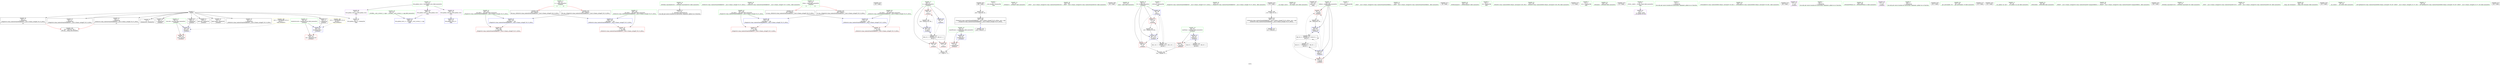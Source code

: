 digraph "SVFG" {
	label="SVFG";

	Node0x5588fecbd500 [shape=record,color=grey,label="{NodeID: 0\nNullPtr}"];
	Node0x5588fecbd500 -> Node0x5588fedaf060[style=solid];
	Node0x5588fecbd500 -> Node0x5588fedb0180[style=solid];
	Node0x5588fecbd500 -> Node0x5588fedb0250[style=solid];
	Node0x5588fecbd500 -> Node0x5588fedb0320[style=solid];
	Node0x5588fecbd500 -> Node0x5588fedb03f0[style=solid];
	Node0x5588fecbd500 -> Node0x5588fedb04c0[style=solid];
	Node0x5588fecbd500 -> Node0x5588fedb0590[style=solid];
	Node0x5588fecbd500 -> Node0x5588fedb0660[style=solid];
	Node0x5588fecbd500 -> Node0x5588fedb0730[style=solid];
	Node0x5588fecbd500 -> Node0x5588fedb0800[style=solid];
	Node0x5588fecbd500 -> Node0x5588fedb1fe0[style=solid];
	Node0x5588fedaf200 [shape=record,color=blue,label="{NodeID: 97\n190\<--188\n__lhs.addr\<--__lhs\n_ZStgtIcSt11char_traitsIcESaIcEEbRKNSt7__cxx1112basic_stringIT_T0_T1_EESA_\n}"];
	Node0x5588fedaf200 -> Node0x5588fedb1c40[style=dashed];
	Node0x5588fedad1d0 [shape=record,color=green,label="{NodeID: 14\n28\<--34\n_ZNSt8ios_base4InitD1Ev\<--_ZNSt8ios_base4InitD1Ev_field_insensitive\n}"];
	Node0x5588fedad1d0 -> Node0x5588fedb08d0[style=solid];
	Node0x5588fedade20 [shape=record,color=green,label="{NodeID: 28\n92\<--93\n_ZStltIcSt11char_traitsIcESaIcEEbRKNSt7__cxx1112basic_stringIT_T0_T1_EESA_\<--_ZStltIcSt11char_traitsIcESaIcEEbRKNSt7__cxx1112basic_stringIT_T0_T1_EESA__field_insensitive\n}"];
	Node0x5588fedc6f20 [shape=record,color=black,label="{NodeID: 208\n230 = PHI(182, 202, )\n0th arg __clang_call_terminate }"];
	Node0x5588fedaeb90 [shape=record,color=green,label="{NodeID: 42\n192\<--193\n__rhs.addr\<--__rhs.addr_field_insensitive\n_ZStgtIcSt11char_traitsIcESaIcEEbRKNSt7__cxx1112basic_stringIT_T0_T1_EESA_\n}"];
	Node0x5588fedaeb90 -> Node0x5588fedb1d10[style=solid];
	Node0x5588fedaeb90 -> Node0x5588fedaf2d0[style=solid];
	Node0x5588fedca5c0 [shape=record,color=black,label="{NodeID: 222\n135 = PHI()\n}"];
	Node0x5588fedb0800 [shape=record,color=black,label="{NodeID: 56\n202\<--3\n\<--dummyVal\n_ZStgtIcSt11char_traitsIcESaIcEEbRKNSt7__cxx1112basic_stringIT_T0_T1_EESA_\n|{<s0>24}}"];
	Node0x5588fedb0800:s0 -> Node0x5588fedc6f20[style=solid,color=red];
	Node0x5588fedb1420 [shape=record,color=red,label="{NodeID: 70\n143\<--46\n\<--i\n_Z5Moistv\n}"];
	Node0x5588fedb1420 -> Node0x5588fedb7580[style=solid];
	Node0x5588fedb7700 [shape=record,color=grey,label="{NodeID: 167\n199 = cmp(198, 63, )\n}"];
	Node0x5588fedb7700 -> Node0x5588fedb0b70[style=solid];
	Node0x5588fedb1fe0 [shape=record,color=blue, style = dotted,label="{NodeID: 84\n247\<--3\nllvm.global_ctors_2\<--dummyVal\nGlob }"];
	Node0x5588fed995b0 [shape=record,color=green,label="{NodeID: 1\n7\<--1\n__dso_handle\<--dummyObj\nGlob }"];
	Node0x5588fedaf2d0 [shape=record,color=blue,label="{NodeID: 98\n192\<--189\n__rhs.addr\<--__rhs\n_ZStgtIcSt11char_traitsIcESaIcEEbRKNSt7__cxx1112basic_stringIT_T0_T1_EESA_\n}"];
	Node0x5588fedaf2d0 -> Node0x5588fedb1d10[style=dashed];
	Node0x5588fedad2d0 [shape=record,color=green,label="{NodeID: 15\n41\<--42\n_Z5Moistv\<--_Z5Moistv_field_insensitive\n}"];
	Node0x5588fedadf20 [shape=record,color=green,label="{NodeID: 29\n105\<--106\n_ZNSt7__cxx1112basic_stringIcSt11char_traitsIcESaIcEED1Ev\<--_ZNSt7__cxx1112basic_stringIcSt11char_traitsIcESaIcEED1Ev_field_insensitive\n}"];
	Node0x5588fedc9870 [shape=record,color=black,label="{NodeID: 209\n64 = PHI()\n}"];
	Node0x5588fedaec60 [shape=record,color=green,label="{NodeID: 43\n221\<--222\nmain\<--main_field_insensitive\n}"];
	Node0x5588fedb08d0 [shape=record,color=black,label="{NodeID: 57\n27\<--28\n\<--_ZNSt8ios_base4InitD1Ev\nCan only get source location for instruction, argument, global var or function.}"];
	Node0x5588fedb14f0 [shape=record,color=red,label="{NodeID: 71\n87\<--48\n\<--caseNum\n_Z5Moistv\n}"];
	Node0x5588fedb14f0 -> Node0x5588fedb7880[style=solid];
	Node0x5588fedb7880 [shape=record,color=grey,label="{NodeID: 168\n88 = cmp(86, 87, )\n}"];
	Node0x5588fedb20e0 [shape=record,color=blue,label="{NodeID: 85\n44\<--63\nnumOfCases\<--\n_Z5Moistv\n}"];
	Node0x5588fedb20e0 -> Node0x5588fedb11b0[style=dashed];
	Node0x5588fed99d20 [shape=record,color=green,label="{NodeID: 2\n8\<--1\n_ZSt3cin\<--dummyObj\nGlob }"];
	Node0x5588fedad3d0 [shape=record,color=green,label="{NodeID: 16\n44\<--45\nnumOfCases\<--numOfCases_field_insensitive\n_Z5Moistv\n}"];
	Node0x5588fedad3d0 -> Node0x5588fedb11b0[style=solid];
	Node0x5588fedad3d0 -> Node0x5588fedb20e0[style=solid];
	Node0x5588fedae020 [shape=record,color=green,label="{NodeID: 30\n110\<--111\n_ZStgtIcSt11char_traitsIcESaIcEEbRKNSt7__cxx1112basic_stringIT_T0_T1_EESA_\<--_ZStgtIcSt11char_traitsIcESaIcEEbRKNSt7__cxx1112basic_stringIT_T0_T1_EESA__field_insensitive\n}"];
	Node0x5588fedc9940 [shape=record,color=black,label="{NodeID: 210\n176 = PHI()\n}"];
	Node0x5588fedc9940 -> Node0x5588fedb7a00[style=solid];
	Node0x5588fedaed60 [shape=record,color=green,label="{NodeID: 44\n232\<--233\n__cxa_begin_catch\<--__cxa_begin_catch_field_insensitive\n}"];
	Node0x5588fedb09d0 [shape=record,color=black,label="{NodeID: 58\n223\<--63\nmain_ret\<--\nmain\n}"];
	Node0x5588fedb15c0 [shape=record,color=red,label="{NodeID: 72\n95\<--50\n\<--dollars\n_Z5Moistv\n}"];
	Node0x5588fedb15c0 -> Node0x5588fedb7280[style=solid];
	Node0x5588fedb7a00 [shape=record,color=grey,label="{NodeID: 169\n179 = cmp(176, 63, )\n}"];
	Node0x5588fedb7a00 -> Node0x5588fedb0aa0[style=solid];
	Node0x5588fedb21b0 [shape=record,color=blue,label="{NodeID: 86\n46\<--68\ni\<--\n_Z5Moistv\n}"];
	Node0x5588fedb21b0 -> Node0x5588fedbd850[style=dashed];
	Node0x5588fed99db0 [shape=record,color=green,label="{NodeID: 3\n9\<--1\n_ZSt4cout\<--dummyObj\nGlob }"];
	Node0x5588fedad4a0 [shape=record,color=green,label="{NodeID: 17\n46\<--47\ni\<--i_field_insensitive\n_Z5Moistv\n}"];
	Node0x5588fedad4a0 -> Node0x5588fedb1280[style=solid];
	Node0x5588fedad4a0 -> Node0x5588fedb1350[style=solid];
	Node0x5588fedad4a0 -> Node0x5588fedb1420[style=solid];
	Node0x5588fedad4a0 -> Node0x5588fedb21b0[style=solid];
	Node0x5588fedad4a0 -> Node0x5588fedb2830[style=solid];
	Node0x5588fedae120 [shape=record,color=green,label="{NodeID: 31\n114\<--115\n_ZNSt7__cxx1112basic_stringIcSt11char_traitsIcESaIcEEaSERKS4_\<--_ZNSt7__cxx1112basic_stringIcSt11char_traitsIcESaIcEEaSERKS4__field_insensitive\n}"];
	Node0x5588fedc9a40 [shape=record,color=black,label="{NodeID: 211\n26 = PHI()\n}"];
	Node0x5588fedaee60 [shape=record,color=green,label="{NodeID: 45\n235\<--236\n_ZSt9terminatev\<--_ZSt9terminatev_field_insensitive\n}"];
	Node0x5588fedb0aa0 [shape=record,color=black,label="{NodeID: 59\n165\<--179\n_ZStltIcSt11char_traitsIcESaIcEEbRKNSt7__cxx1112basic_stringIT_T0_T1_EESA__ret\<--cmp\n_ZStltIcSt11char_traitsIcESaIcEEbRKNSt7__cxx1112basic_stringIT_T0_T1_EESA_\n|{<s0>9}}"];
	Node0x5588fedb0aa0:s0 -> Node0x5588fedc9de0[style=solid,color=blue];
	Node0x5588fedb1690 [shape=record,color=red,label="{NodeID: 73\n133\<--50\n\<--dollars\n_Z5Moistv\n}"];
	Node0x5588fedb7b80 [shape=record,color=grey,label="{NodeID: 170\n72 = cmp(70, 71, )\n}"];
	Node0x5588fedb2280 [shape=record,color=blue,label="{NodeID: 87\n48\<--63\ncaseNum\<--\n_Z5Moistv\n}"];
	Node0x5588fedb2280 -> Node0x5588fedb14f0[style=dashed];
	Node0x5588fedb2280 -> Node0x5588fedbdd50[style=dashed];
	Node0x5588fed99e40 [shape=record,color=green,label="{NodeID: 4\n10\<--1\n.str\<--dummyObj\nGlob }"];
	Node0x5588fedad570 [shape=record,color=green,label="{NodeID: 18\n48\<--49\ncaseNum\<--caseNum_field_insensitive\n_Z5Moistv\n}"];
	Node0x5588fedad570 -> Node0x5588fedb14f0[style=solid];
	Node0x5588fedad570 -> Node0x5588fedb2280[style=solid];
	Node0x5588fedae220 [shape=record,color=green,label="{NodeID: 32\n125\<--126\n_ZStlsISt11char_traitsIcEERSt13basic_ostreamIcT_ES5_PKc\<--_ZStlsISt11char_traitsIcEERSt13basic_ostreamIcT_ES5_PKc_field_insensitive\n}"];
	Node0x5588fedc9b10 [shape=record,color=black,label="{NodeID: 212\n75 = PHI()\n}"];
	Node0x5588fedaef60 [shape=record,color=green,label="{NodeID: 46\n16\<--241\n_GLOBAL__sub_I_everal_2_1.cpp\<--_GLOBAL__sub_I_everal_2_1.cpp_field_insensitive\n}"];
	Node0x5588fedaef60 -> Node0x5588fedb1ee0[style=solid];
	Node0x5588fedb0b70 [shape=record,color=black,label="{NodeID: 60\n187\<--199\n_ZStgtIcSt11char_traitsIcESaIcEEbRKNSt7__cxx1112basic_stringIT_T0_T1_EESA__ret\<--cmp\n_ZStgtIcSt11char_traitsIcESaIcEEbRKNSt7__cxx1112basic_stringIT_T0_T1_EESA_\n|{<s0>12}}"];
	Node0x5588fedb0b70:s0 -> Node0x5588fedc9f80[style=solid,color=blue];
	Node0x5588fedb1760 [shape=record,color=red,label="{NodeID: 74\n148\<--56\nexn\<--exn.slot\n_Z5Moistv\n}"];
	Node0x5588fedb2350 [shape=record,color=blue,label="{NodeID: 88\n50\<--63\ndollars\<--\n_Z5Moistv\n}"];
	Node0x5588fedb2350 -> Node0x5588fedb15c0[style=dashed];
	Node0x5588fedb2350 -> Node0x5588fedb1690[style=dashed];
	Node0x5588fedb2350 -> Node0x5588fedb24f0[style=dashed];
	Node0x5588fedb2350 -> Node0x5588fedbe250[style=dashed];
	Node0x5588fedb2350 -> Node0x5588fedbec50[style=dashed];
	Node0x5588fed9a280 [shape=record,color=green,label="{NodeID: 5\n12\<--1\n.str.1\<--dummyObj\nGlob }"];
	Node0x5588fedad640 [shape=record,color=green,label="{NodeID: 19\n50\<--51\ndollars\<--dollars_field_insensitive\n_Z5Moistv\n}"];
	Node0x5588fedad640 -> Node0x5588fedb15c0[style=solid];
	Node0x5588fedad640 -> Node0x5588fedb1690[style=solid];
	Node0x5588fedad640 -> Node0x5588fedb2350[style=solid];
	Node0x5588fedad640 -> Node0x5588fedb24f0[style=solid];
	Node0x5588fedae320 [shape=record,color=green,label="{NodeID: 33\n129\<--130\n_ZNSolsEi\<--_ZNSolsEi_field_insensitive\n}"];
	Node0x5588fedc9be0 [shape=record,color=black,label="{NodeID: 213\n81 = PHI()\n}"];
	Node0x5588fedaf060 [shape=record,color=black,label="{NodeID: 47\n2\<--3\ndummyVal\<--dummyVal\n}"];
	Node0x5588fedb0c40 [shape=record,color=purple,label="{NodeID: 61\n25\<--4\n\<--_ZStL8__ioinit\n__cxx_global_var_init\n}"];
	Node0x5588fedb1830 [shape=record,color=red,label="{NodeID: 75\n149\<--58\nsel\<--ehselector.slot\n_Z5Moistv\n}"];
	Node0x5588fedb2420 [shape=record,color=blue,label="{NodeID: 89\n60\<--68\ni3\<--\n_Z5Moistv\n}"];
	Node0x5588fedb2420 -> Node0x5588fedb1900[style=dashed];
	Node0x5588fedb2420 -> Node0x5588fedb19d0[style=dashed];
	Node0x5588fedb2420 -> Node0x5588fedb2760[style=dashed];
	Node0x5588fedb2420 -> Node0x5588fedbe750[style=dashed];
	Node0x5588fed9a340 [shape=record,color=green,label="{NodeID: 6\n15\<--1\n\<--dummyObj\nCan only get source location for instruction, argument, global var or function.}"];
	Node0x5588fedad710 [shape=record,color=green,label="{NodeID: 20\n52\<--53\nsMax\<--sMax_field_insensitive\n_Z5Moistv\n|{<s0>9|<s1>12}}"];
	Node0x5588fedad710:s0 -> Node0x5588fedc6de0[style=solid,color=red];
	Node0x5588fedad710:s1 -> Node0x5588fedc6ba0[style=solid,color=red];
	Node0x5588fedae420 [shape=record,color=green,label="{NodeID: 34\n136\<--137\n_ZSt4endlIcSt11char_traitsIcEERSt13basic_ostreamIT_T0_ES6_\<--_ZSt4endlIcSt11char_traitsIcEERSt13basic_ostreamIT_T0_ES6__field_insensitive\n}"];
	Node0x5588fedc9ce0 [shape=record,color=black,label="{NodeID: 214\n90 = PHI()\n}"];
	Node0x5588fedb0180 [shape=record,color=black,label="{NodeID: 48\n99\<--3\n\<--dummyVal\n_Z5Moistv\n}"];
	Node0x5588fedb0d10 [shape=record,color=purple,label="{NodeID: 62\n123\<--10\n\<--.str\n_Z5Moistv\n}"];
	Node0x5588fedb1900 [shape=record,color=red,label="{NodeID: 76\n86\<--60\n\<--i3\n_Z5Moistv\n}"];
	Node0x5588fedb1900 -> Node0x5588fedb7880[style=solid];
	Node0x5588fedb24f0 [shape=record,color=blue,label="{NodeID: 90\n50\<--96\ndollars\<--inc\n_Z5Moistv\n}"];
	Node0x5588fedb24f0 -> Node0x5588fedbec50[style=dashed];
	Node0x5588fed9a400 [shape=record,color=green,label="{NodeID: 7\n63\<--1\n\<--dummyObj\nCan only get source location for instruction, argument, global var or function.}"];
	Node0x5588fedad7e0 [shape=record,color=green,label="{NodeID: 21\n54\<--55\ns\<--s_field_insensitive\n_Z5Moistv\n|{<s0>9|<s1>12}}"];
	Node0x5588fedad7e0:s0 -> Node0x5588fedc6ca0[style=solid,color=red];
	Node0x5588fedad7e0:s1 -> Node0x5588fedc6a10[style=solid,color=red];
	Node0x5588fedae520 [shape=record,color=green,label="{NodeID: 35\n138\<--139\n_ZNSolsEPFRSoS_E\<--_ZNSolsEPFRSoS_E_field_insensitive\n}"];
	Node0x5588fedc9de0 [shape=record,color=black,label="{NodeID: 215\n91 = PHI(165, )\n}"];
	Node0x5588fedb0250 [shape=record,color=black,label="{NodeID: 49\n100\<--3\n\<--dummyVal\n_Z5Moistv\n}"];
	Node0x5588fedb0250 -> Node0x5588fedb25c0[style=solid];
	Node0x5588fedb0de0 [shape=record,color=purple,label="{NodeID: 63\n131\<--12\n\<--.str.1\n_Z5Moistv\n}"];
	Node0x5588fedb19d0 [shape=record,color=red,label="{NodeID: 77\n119\<--60\n\<--i3\n_Z5Moistv\n}"];
	Node0x5588fedb19d0 -> Node0x5588fedb7400[style=solid];
	Node0x5588fedb25c0 [shape=record,color=blue,label="{NodeID: 91\n56\<--100\nexn.slot\<--\n_Z5Moistv\n}"];
	Node0x5588fedb25c0 -> Node0x5588fedb1760[style=dashed];
	Node0x5588fedacdd0 [shape=record,color=green,label="{NodeID: 8\n68\<--1\n\<--dummyObj\nCan only get source location for instruction, argument, global var or function.}"];
	Node0x5588fedc0190 [shape=record,color=yellow,style=double,label="{NodeID: 188\n10V_1 = ENCHI(MR_10V_0)\npts\{57 \}\nFun[_Z5Moistv]}"];
	Node0x5588fedc0190 -> Node0x5588fedb25c0[style=dashed];
	Node0x5588fedad8b0 [shape=record,color=green,label="{NodeID: 22\n56\<--57\nexn.slot\<--exn.slot_field_insensitive\n_Z5Moistv\n}"];
	Node0x5588fedad8b0 -> Node0x5588fedb1760[style=solid];
	Node0x5588fedad8b0 -> Node0x5588fedb25c0[style=solid];
	Node0x5588fedc78e0 [shape=record,color=black,label="{NodeID: 202\n231 = PHI()\n}"];
	Node0x5588fedae620 [shape=record,color=green,label="{NodeID: 36\n161\<--162\n__gxx_personality_v0\<--__gxx_personality_v0_field_insensitive\n}"];
	Node0x5588fedc9f80 [shape=record,color=black,label="{NodeID: 216\n109 = PHI(187, )\n}"];
	Node0x5588fedb0320 [shape=record,color=black,label="{NodeID: 50\n102\<--3\n\<--dummyVal\n_Z5Moistv\n}"];
	Node0x5588fedb0320 -> Node0x5588fedb2690[style=solid];
	Node0x5588fedb0eb0 [shape=record,color=purple,label="{NodeID: 64\n245\<--14\nllvm.global_ctors_0\<--llvm.global_ctors\nGlob }"];
	Node0x5588fedb0eb0 -> Node0x5588fedb1de0[style=solid];
	Node0x5588fedb1aa0 [shape=record,color=red,label="{NodeID: 78\n174\<--168\n\<--__lhs.addr\n_ZStltIcSt11char_traitsIcESaIcEEbRKNSt7__cxx1112basic_stringIT_T0_T1_EESA_\n}"];
	Node0x5588fedbd850 [shape=record,color=black,label="{NodeID: 175\nMR_4V_3 = PHI(MR_4V_4, MR_4V_2, )\npts\{47 \}\n}"];
	Node0x5588fedbd850 -> Node0x5588fedb1280[style=dashed];
	Node0x5588fedbd850 -> Node0x5588fedb1350[style=dashed];
	Node0x5588fedbd850 -> Node0x5588fedb1420[style=dashed];
	Node0x5588fedbd850 -> Node0x5588fedb2830[style=dashed];
	Node0x5588fedb2690 [shape=record,color=blue,label="{NodeID: 92\n58\<--102\nehselector.slot\<--\n_Z5Moistv\n}"];
	Node0x5588fedb2690 -> Node0x5588fedb1830[style=dashed];
	Node0x5588fedace60 [shape=record,color=green,label="{NodeID: 9\n4\<--6\n_ZStL8__ioinit\<--_ZStL8__ioinit_field_insensitive\nGlob }"];
	Node0x5588fedace60 -> Node0x5588fedb0c40[style=solid];
	Node0x5588fedc0270 [shape=record,color=yellow,style=double,label="{NodeID: 189\n12V_1 = ENCHI(MR_12V_0)\npts\{59 \}\nFun[_Z5Moistv]}"];
	Node0x5588fedc0270 -> Node0x5588fedb2690[style=dashed];
	Node0x5588fedad980 [shape=record,color=green,label="{NodeID: 23\n58\<--59\nehselector.slot\<--ehselector.slot_field_insensitive\n_Z5Moistv\n}"];
	Node0x5588fedad980 -> Node0x5588fedb1830[style=solid];
	Node0x5588fedad980 -> Node0x5588fedb2690[style=solid];
	Node0x5588fedc79b0 [shape=record,color=black,label="{NodeID: 203\n198 = PHI()\n}"];
	Node0x5588fedc79b0 -> Node0x5588fedb7700[style=solid];
	Node0x5588fedae720 [shape=record,color=green,label="{NodeID: 37\n168\<--169\n__lhs.addr\<--__lhs.addr_field_insensitive\n_ZStltIcSt11char_traitsIcESaIcEEbRKNSt7__cxx1112basic_stringIT_T0_T1_EESA_\n}"];
	Node0x5588fedae720 -> Node0x5588fedb1aa0[style=solid];
	Node0x5588fedae720 -> Node0x5588fedb2900[style=solid];
	Node0x5588fedca0c0 [shape=record,color=black,label="{NodeID: 217\n113 = PHI()\n}"];
	Node0x5588fedb03f0 [shape=record,color=black,label="{NodeID: 51\n150\<--3\nlpad.val\<--dummyVal\n_Z5Moistv\n}"];
	Node0x5588fedb0fb0 [shape=record,color=purple,label="{NodeID: 65\n246\<--14\nllvm.global_ctors_1\<--llvm.global_ctors\nGlob }"];
	Node0x5588fedb0fb0 -> Node0x5588fedb1ee0[style=solid];
	Node0x5588fedb1b70 [shape=record,color=red,label="{NodeID: 79\n175\<--170\n\<--__rhs.addr\n_ZStltIcSt11char_traitsIcESaIcEEbRKNSt7__cxx1112basic_stringIT_T0_T1_EESA_\n}"];
	Node0x5588fedbdd50 [shape=record,color=black,label="{NodeID: 176\nMR_6V_2 = PHI(MR_6V_3, MR_6V_1, )\npts\{49 \}\n}"];
	Node0x5588fedbdd50 -> Node0x5588fedb2280[style=dashed];
	Node0x5588fedb2760 [shape=record,color=blue,label="{NodeID: 93\n60\<--120\ni3\<--inc15\n_Z5Moistv\n}"];
	Node0x5588fedb2760 -> Node0x5588fedb1900[style=dashed];
	Node0x5588fedb2760 -> Node0x5588fedb19d0[style=dashed];
	Node0x5588fedb2760 -> Node0x5588fedb2760[style=dashed];
	Node0x5588fedb2760 -> Node0x5588fedbe750[style=dashed];
	Node0x5588fedacef0 [shape=record,color=green,label="{NodeID: 10\n14\<--18\nllvm.global_ctors\<--llvm.global_ctors_field_insensitive\nGlob }"];
	Node0x5588fedacef0 -> Node0x5588fedb0eb0[style=solid];
	Node0x5588fedacef0 -> Node0x5588fedb0fb0[style=solid];
	Node0x5588fedacef0 -> Node0x5588fedb10b0[style=solid];
	Node0x5588fedada50 [shape=record,color=green,label="{NodeID: 24\n60\<--61\ni3\<--i3_field_insensitive\n_Z5Moistv\n}"];
	Node0x5588fedada50 -> Node0x5588fedb1900[style=solid];
	Node0x5588fedada50 -> Node0x5588fedb19d0[style=solid];
	Node0x5588fedada50 -> Node0x5588fedb2420[style=solid];
	Node0x5588fedada50 -> Node0x5588fedb2760[style=solid];
	Node0x5588fedc6a10 [shape=record,color=black,label="{NodeID: 204\n188 = PHI(54, )\n0th arg _ZStgtIcSt11char_traitsIcESaIcEEbRKNSt7__cxx1112basic_stringIT_T0_T1_EESA_ }"];
	Node0x5588fedc6a10 -> Node0x5588fedaf200[style=solid];
	Node0x5588fedae7f0 [shape=record,color=green,label="{NodeID: 38\n170\<--171\n__rhs.addr\<--__rhs.addr_field_insensitive\n_ZStltIcSt11char_traitsIcESaIcEEbRKNSt7__cxx1112basic_stringIT_T0_T1_EESA_\n}"];
	Node0x5588fedae7f0 -> Node0x5588fedb1b70[style=solid];
	Node0x5588fedae7f0 -> Node0x5588fedaf130[style=solid];
	Node0x5588fedca190 [shape=record,color=black,label="{NodeID: 218\n124 = PHI()\n}"];
	Node0x5588fedb04c0 [shape=record,color=black,label="{NodeID: 52\n151\<--3\nlpad.val29\<--dummyVal\n_Z5Moistv\n}"];
	Node0x5588fedb10b0 [shape=record,color=purple,label="{NodeID: 66\n247\<--14\nllvm.global_ctors_2\<--llvm.global_ctors\nGlob }"];
	Node0x5588fedb10b0 -> Node0x5588fedb1fe0[style=solid];
	Node0x5588fedb1c40 [shape=record,color=red,label="{NodeID: 80\n196\<--190\n\<--__lhs.addr\n_ZStgtIcSt11char_traitsIcESaIcEEbRKNSt7__cxx1112basic_stringIT_T0_T1_EESA_\n}"];
	Node0x5588fedbe250 [shape=record,color=black,label="{NodeID: 177\nMR_8V_2 = PHI(MR_8V_4, MR_8V_1, )\npts\{51 \}\n}"];
	Node0x5588fedbe250 -> Node0x5588fedb2350[style=dashed];
	Node0x5588fedb2830 [shape=record,color=blue,label="{NodeID: 94\n46\<--144\ni\<--inc27\n_Z5Moistv\n}"];
	Node0x5588fedb2830 -> Node0x5588fedbd850[style=dashed];
	Node0x5588fedacf80 [shape=record,color=green,label="{NodeID: 11\n19\<--20\n__cxx_global_var_init\<--__cxx_global_var_init_field_insensitive\n}"];
	Node0x5588fedadb20 [shape=record,color=green,label="{NodeID: 25\n65\<--66\n_ZNSirsERi\<--_ZNSirsERi_field_insensitive\n}"];
	Node0x5588fedc6ba0 [shape=record,color=black,label="{NodeID: 205\n189 = PHI(52, )\n1st arg _ZStgtIcSt11char_traitsIcESaIcEEbRKNSt7__cxx1112basic_stringIT_T0_T1_EESA_ }"];
	Node0x5588fedc6ba0 -> Node0x5588fedaf2d0[style=solid];
	Node0x5588fedae8c0 [shape=record,color=green,label="{NodeID: 39\n177\<--178\n_ZNKSt7__cxx1112basic_stringIcSt11char_traitsIcESaIcEE7compareERKS4_\<--_ZNKSt7__cxx1112basic_stringIcSt11char_traitsIcESaIcEE7compareERKS4__field_insensitive\n}"];
	Node0x5588fedca2c0 [shape=record,color=black,label="{NodeID: 219\n128 = PHI()\n}"];
	Node0x5588fedb0590 [shape=record,color=black,label="{NodeID: 53\n181\<--3\n\<--dummyVal\n_ZStltIcSt11char_traitsIcESaIcEEbRKNSt7__cxx1112basic_stringIT_T0_T1_EESA_\n}"];
	Node0x5588fedb11b0 [shape=record,color=red,label="{NodeID: 67\n71\<--44\n\<--numOfCases\n_Z5Moistv\n}"];
	Node0x5588fedb11b0 -> Node0x5588fedb7b80[style=solid];
	Node0x5588fedb7280 [shape=record,color=grey,label="{NodeID: 164\n96 = Binary(95, 68, )\n}"];
	Node0x5588fedb7280 -> Node0x5588fedb24f0[style=solid];
	Node0x5588fedb1d10 [shape=record,color=red,label="{NodeID: 81\n197\<--192\n\<--__rhs.addr\n_ZStgtIcSt11char_traitsIcESaIcEEbRKNSt7__cxx1112basic_stringIT_T0_T1_EESA_\n}"];
	Node0x5588fedbe750 [shape=record,color=black,label="{NodeID: 178\nMR_14V_2 = PHI(MR_14V_4, MR_14V_1, )\npts\{61 \}\n}"];
	Node0x5588fedbe750 -> Node0x5588fedb2420[style=dashed];
	Node0x5588fedb2900 [shape=record,color=blue,label="{NodeID: 95\n168\<--166\n__lhs.addr\<--__lhs\n_ZStltIcSt11char_traitsIcESaIcEEbRKNSt7__cxx1112basic_stringIT_T0_T1_EESA_\n}"];
	Node0x5588fedb2900 -> Node0x5588fedb1aa0[style=dashed];
	Node0x5588fedad010 [shape=record,color=green,label="{NodeID: 12\n23\<--24\n_ZNSt8ios_base4InitC1Ev\<--_ZNSt8ios_base4InitC1Ev_field_insensitive\n}"];
	Node0x5588fedadc20 [shape=record,color=green,label="{NodeID: 26\n78\<--79\n_ZNSt7__cxx1112basic_stringIcSt11char_traitsIcESaIcEEC1Ev\<--_ZNSt7__cxx1112basic_stringIcSt11char_traitsIcESaIcEEC1Ev_field_insensitive\n}"];
	Node0x5588fedc6ca0 [shape=record,color=black,label="{NodeID: 206\n166 = PHI(54, )\n0th arg _ZStltIcSt11char_traitsIcESaIcEEbRKNSt7__cxx1112basic_stringIT_T0_T1_EESA_ }"];
	Node0x5588fedc6ca0 -> Node0x5588fedb2900[style=solid];
	Node0x5588fedae9c0 [shape=record,color=green,label="{NodeID: 40\n184\<--185\n__clang_call_terminate\<--__clang_call_terminate_field_insensitive\n}"];
	Node0x5588fedca3c0 [shape=record,color=black,label="{NodeID: 220\n132 = PHI()\n}"];
	Node0x5588fedb0660 [shape=record,color=black,label="{NodeID: 54\n182\<--3\n\<--dummyVal\n_ZStltIcSt11char_traitsIcESaIcEEbRKNSt7__cxx1112basic_stringIT_T0_T1_EESA_\n|{<s0>22}}"];
	Node0x5588fedb0660:s0 -> Node0x5588fedc6f20[style=solid,color=red];
	Node0x5588fedb1280 [shape=record,color=red,label="{NodeID: 68\n70\<--46\n\<--i\n_Z5Moistv\n}"];
	Node0x5588fedb1280 -> Node0x5588fedb7b80[style=solid];
	Node0x5588fedb7400 [shape=record,color=grey,label="{NodeID: 165\n120 = Binary(119, 68, )\n}"];
	Node0x5588fedb7400 -> Node0x5588fedb2760[style=solid];
	Node0x5588fedb1de0 [shape=record,color=blue,label="{NodeID: 82\n245\<--15\nllvm.global_ctors_0\<--\nGlob }"];
	Node0x5588fedbec50 [shape=record,color=black,label="{NodeID: 179\nMR_8V_6 = PHI(MR_8V_4, MR_8V_5, )\npts\{51 \}\n}"];
	Node0x5588fedbec50 -> Node0x5588fedb15c0[style=dashed];
	Node0x5588fedbec50 -> Node0x5588fedb1690[style=dashed];
	Node0x5588fedbec50 -> Node0x5588fedb24f0[style=dashed];
	Node0x5588fedbec50 -> Node0x5588fedbe250[style=dashed];
	Node0x5588fedbec50 -> Node0x5588fedbec50[style=dashed];
	Node0x5588fedaf130 [shape=record,color=blue,label="{NodeID: 96\n170\<--167\n__rhs.addr\<--__rhs\n_ZStltIcSt11char_traitsIcESaIcEEbRKNSt7__cxx1112basic_stringIT_T0_T1_EESA_\n}"];
	Node0x5588fedaf130 -> Node0x5588fedb1b70[style=dashed];
	Node0x5588fedad0d0 [shape=record,color=green,label="{NodeID: 13\n29\<--30\n__cxa_atexit\<--__cxa_atexit_field_insensitive\n}"];
	Node0x5588fedadd20 [shape=record,color=green,label="{NodeID: 27\n82\<--83\n_ZSt7getlineIcSt11char_traitsIcESaIcEERSt13basic_istreamIT_T0_ES7_RNSt7__cxx1112basic_stringIS4_S5_T1_EE\<--_ZSt7getlineIcSt11char_traitsIcESaIcEERSt13basic_istreamIT_T0_ES7_RNSt7__cxx1112basic_stringIS4_S5_T1_EE_field_insensitive\n}"];
	Node0x5588fedc6de0 [shape=record,color=black,label="{NodeID: 207\n167 = PHI(52, )\n1st arg _ZStltIcSt11char_traitsIcESaIcEEbRKNSt7__cxx1112basic_stringIT_T0_T1_EESA_ }"];
	Node0x5588fedc6de0 -> Node0x5588fedaf130[style=solid];
	Node0x5588fedaeac0 [shape=record,color=green,label="{NodeID: 41\n190\<--191\n__lhs.addr\<--__lhs.addr_field_insensitive\n_ZStgtIcSt11char_traitsIcESaIcEEbRKNSt7__cxx1112basic_stringIT_T0_T1_EESA_\n}"];
	Node0x5588fedaeac0 -> Node0x5588fedb1c40[style=solid];
	Node0x5588fedaeac0 -> Node0x5588fedaf200[style=solid];
	Node0x5588fedca4c0 [shape=record,color=black,label="{NodeID: 221\n134 = PHI()\n}"];
	Node0x5588fedb0730 [shape=record,color=black,label="{NodeID: 55\n201\<--3\n\<--dummyVal\n_ZStgtIcSt11char_traitsIcESaIcEEbRKNSt7__cxx1112basic_stringIT_T0_T1_EESA_\n}"];
	Node0x5588fedb1350 [shape=record,color=red,label="{NodeID: 69\n127\<--46\n\<--i\n_Z5Moistv\n}"];
	Node0x5588fedb7580 [shape=record,color=grey,label="{NodeID: 166\n144 = Binary(143, 68, )\n}"];
	Node0x5588fedb7580 -> Node0x5588fedb2830[style=solid];
	Node0x5588fedb1ee0 [shape=record,color=blue,label="{NodeID: 83\n246\<--16\nllvm.global_ctors_1\<--_GLOBAL__sub_I_everal_2_1.cpp\nGlob }"];
}
